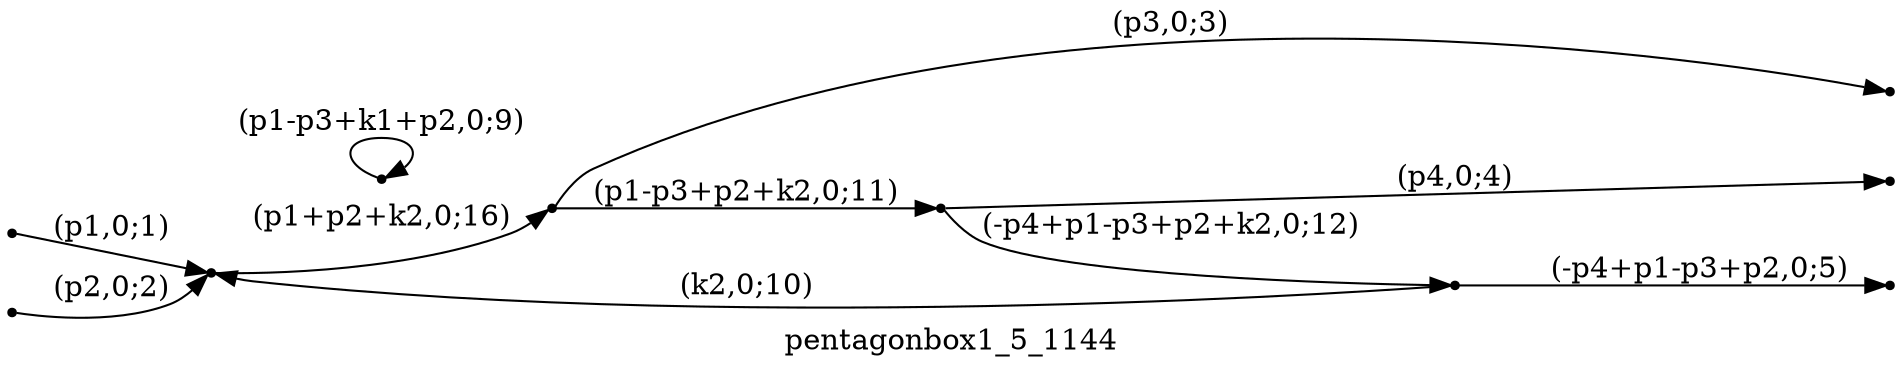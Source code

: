 digraph pentagonbox1_5_1144 {
  label="pentagonbox1_5_1144";
  rankdir="LR";
  subgraph edges {
    -1 -> 4 [label="(p1,0;1)"];
    -2 -> 4 [label="(p2,0;2)"];
    2 -> -3 [label="(p3,0;3)"];
    3 -> -4 [label="(p4,0;4)"];
    1 -> -5 [label="(-p4+p1-p3+p2,0;5)"];
    5 -> 5 [label="(p1-p3+k1+p2,0;9)"];
    1 -> 4 [label="(k2,0;10)"];
    2 -> 3 [label="(p1-p3+p2+k2,0;11)"];
    3 -> 1 [label="(-p4+p1-p3+p2+k2,0;12)"];
    4 -> 2 [label="(p1+p2+k2,0;16)"];
  }
  subgraph incoming { rank="source"; -1; -2; }
  subgraph outgoing { rank="sink"; -3; -4; -5; }
-5 [shape=point];
-4 [shape=point];
-3 [shape=point];
-2 [shape=point];
-1 [shape=point];
1 [shape=point];
2 [shape=point];
3 [shape=point];
4 [shape=point];
5 [shape=point];
}

